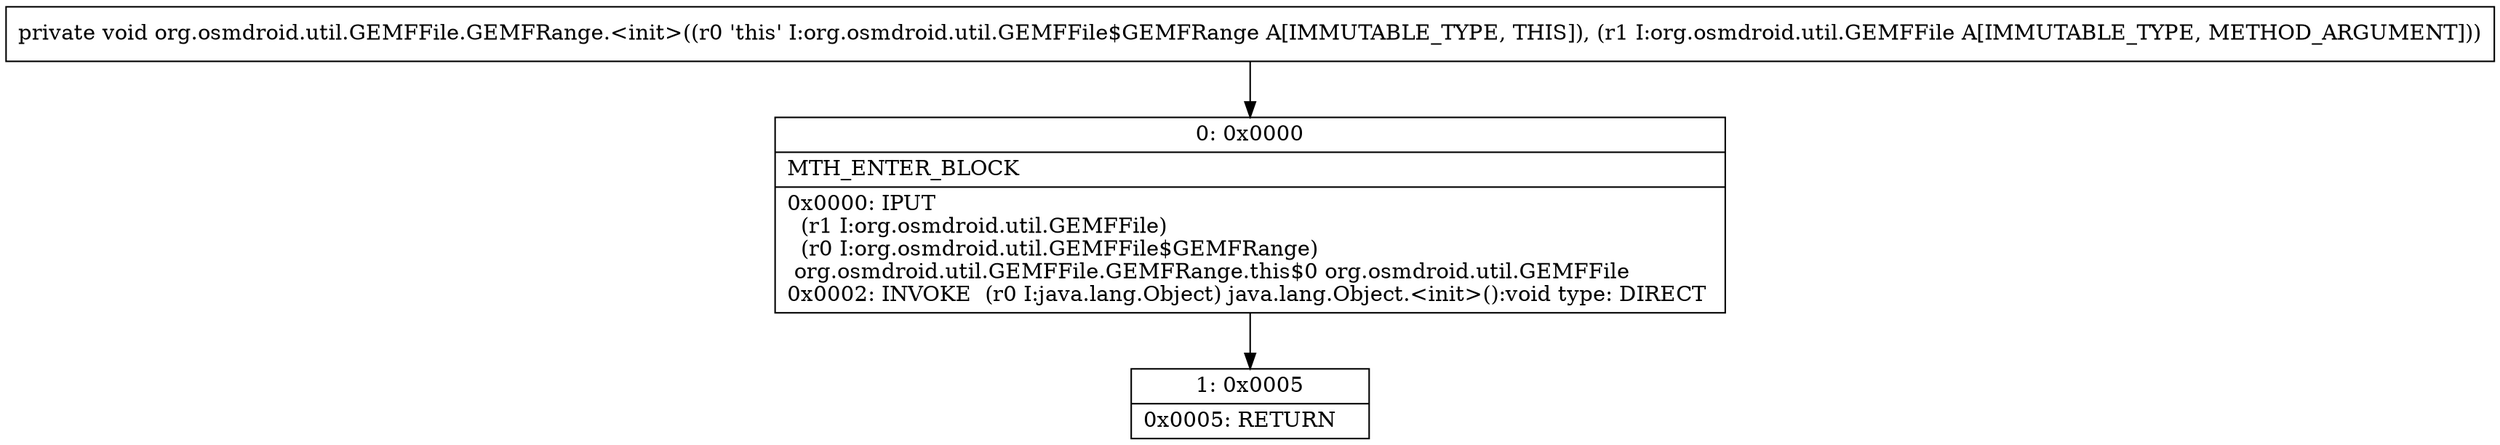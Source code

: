 digraph "CFG fororg.osmdroid.util.GEMFFile.GEMFRange.\<init\>(Lorg\/osmdroid\/util\/GEMFFile;)V" {
Node_0 [shape=record,label="{0\:\ 0x0000|MTH_ENTER_BLOCK\l|0x0000: IPUT  \l  (r1 I:org.osmdroid.util.GEMFFile)\l  (r0 I:org.osmdroid.util.GEMFFile$GEMFRange)\l org.osmdroid.util.GEMFFile.GEMFRange.this$0 org.osmdroid.util.GEMFFile \l0x0002: INVOKE  (r0 I:java.lang.Object) java.lang.Object.\<init\>():void type: DIRECT \l}"];
Node_1 [shape=record,label="{1\:\ 0x0005|0x0005: RETURN   \l}"];
MethodNode[shape=record,label="{private void org.osmdroid.util.GEMFFile.GEMFRange.\<init\>((r0 'this' I:org.osmdroid.util.GEMFFile$GEMFRange A[IMMUTABLE_TYPE, THIS]), (r1 I:org.osmdroid.util.GEMFFile A[IMMUTABLE_TYPE, METHOD_ARGUMENT])) }"];
MethodNode -> Node_0;
Node_0 -> Node_1;
}

